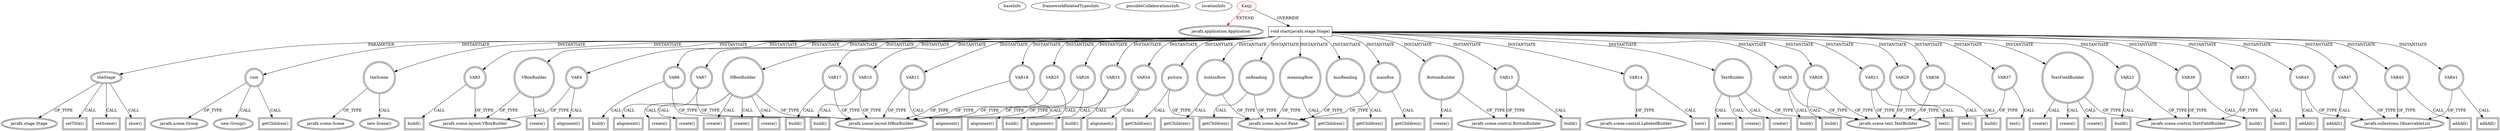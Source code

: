 digraph {
baseInfo[graphId=899,category="extension_graph",isAnonymous=false,possibleRelation=false]
frameworkRelatedTypesInfo[0="javafx.application.Application"]
possibleCollaborationsInfo[]
locationInfo[projectName="MattMatero-KanjiQuiz",filePath="/MattMatero-KanjiQuiz/KanjiQuiz-master/src/Kanji.java",contextSignature="Kanji",graphId="899"]
0[label="Kanji",vertexType="ROOT_CLIENT_CLASS_DECLARATION",isFrameworkType=false,color=red]
1[label="javafx.application.Application",vertexType="FRAMEWORK_CLASS_TYPE",isFrameworkType=true,peripheries=2]
2[label="void start(javafx.stage.Stage)",vertexType="OVERRIDING_METHOD_DECLARATION",isFrameworkType=false,shape=box]
3[label="theStage",vertexType="PARAMETER_DECLARATION",isFrameworkType=true,peripheries=2]
4[label="javafx.stage.Stage",vertexType="FRAMEWORK_CLASS_TYPE",isFrameworkType=true,peripheries=2]
6[label="root",vertexType="VARIABLE_EXPRESION",isFrameworkType=true,peripheries=2,shape=circle]
7[label="javafx.scene.Group",vertexType="FRAMEWORK_CLASS_TYPE",isFrameworkType=true,peripheries=2]
5[label="new Group()",vertexType="CONSTRUCTOR_CALL",isFrameworkType=true,peripheries=2]
9[label="theScene",vertexType="VARIABLE_EXPRESION",isFrameworkType=true,peripheries=2,shape=circle]
10[label="javafx.scene.Scene",vertexType="FRAMEWORK_CLASS_TYPE",isFrameworkType=true,peripheries=2]
8[label="new Scene()",vertexType="CONSTRUCTOR_CALL",isFrameworkType=true,peripheries=2]
12[label="setTitle()",vertexType="INSIDE_CALL",isFrameworkType=true,peripheries=2,shape=box]
13[label="VAR3",vertexType="VARIABLE_EXPRESION",isFrameworkType=true,peripheries=2,shape=circle]
15[label="javafx.scene.layout.VBoxBuilder",vertexType="FRAMEWORK_CLASS_TYPE",isFrameworkType=true,peripheries=2]
14[label="build()",vertexType="INSIDE_CALL",isFrameworkType=true,peripheries=2,shape=box]
16[label="VAR4",vertexType="VARIABLE_EXPRESION",isFrameworkType=true,peripheries=2,shape=circle]
17[label="alignment()",vertexType="INSIDE_CALL",isFrameworkType=true,peripheries=2,shape=box]
19[label="VBoxBuilder",vertexType="VARIABLE_EXPRESION",isFrameworkType=true,peripheries=2,shape=circle]
20[label="create()",vertexType="INSIDE_CALL",isFrameworkType=true,peripheries=2,shape=box]
22[label="VAR6",vertexType="VARIABLE_EXPRESION",isFrameworkType=true,peripheries=2,shape=circle]
24[label="javafx.scene.layout.HBoxBuilder",vertexType="FRAMEWORK_CLASS_TYPE",isFrameworkType=true,peripheries=2]
23[label="build()",vertexType="INSIDE_CALL",isFrameworkType=true,peripheries=2,shape=box]
25[label="VAR7",vertexType="VARIABLE_EXPRESION",isFrameworkType=true,peripheries=2,shape=circle]
26[label="alignment()",vertexType="INSIDE_CALL",isFrameworkType=true,peripheries=2,shape=box]
28[label="HBoxBuilder",vertexType="VARIABLE_EXPRESION",isFrameworkType=true,peripheries=2,shape=circle]
29[label="create()",vertexType="INSIDE_CALL",isFrameworkType=true,peripheries=2,shape=box]
31[label="picture",vertexType="VARIABLE_EXPRESION",isFrameworkType=true,peripheries=2,shape=circle]
33[label="javafx.scene.layout.Pane",vertexType="FRAMEWORK_CLASS_TYPE",isFrameworkType=true,peripheries=2]
32[label="getChildren()",vertexType="INSIDE_CALL",isFrameworkType=true,peripheries=2,shape=box]
34[label="VAR10",vertexType="VARIABLE_EXPRESION",isFrameworkType=true,peripheries=2,shape=circle]
35[label="build()",vertexType="INSIDE_CALL",isFrameworkType=true,peripheries=2,shape=box]
37[label="VAR11",vertexType="VARIABLE_EXPRESION",isFrameworkType=true,peripheries=2,shape=circle]
38[label="alignment()",vertexType="INSIDE_CALL",isFrameworkType=true,peripheries=2,shape=box]
41[label="create()",vertexType="INSIDE_CALL",isFrameworkType=true,peripheries=2,shape=box]
42[label="VAR13",vertexType="VARIABLE_EXPRESION",isFrameworkType=true,peripheries=2,shape=circle]
44[label="javafx.scene.control.ButtonBuilder",vertexType="FRAMEWORK_CLASS_TYPE",isFrameworkType=true,peripheries=2]
43[label="build()",vertexType="INSIDE_CALL",isFrameworkType=true,peripheries=2,shape=box]
45[label="VAR14",vertexType="VARIABLE_EXPRESION",isFrameworkType=true,peripheries=2,shape=circle]
47[label="javafx.scene.control.LabeledBuilder",vertexType="FRAMEWORK_CLASS_TYPE",isFrameworkType=true,peripheries=2]
46[label="text()",vertexType="INSIDE_CALL",isFrameworkType=true,peripheries=2,shape=box]
48[label="ButtonBuilder",vertexType="VARIABLE_EXPRESION",isFrameworkType=true,peripheries=2,shape=circle]
49[label="create()",vertexType="INSIDE_CALL",isFrameworkType=true,peripheries=2,shape=box]
51[label="buttonRow",vertexType="VARIABLE_EXPRESION",isFrameworkType=true,peripheries=2,shape=circle]
52[label="getChildren()",vertexType="INSIDE_CALL",isFrameworkType=true,peripheries=2,shape=box]
54[label="VAR17",vertexType="VARIABLE_EXPRESION",isFrameworkType=true,peripheries=2,shape=circle]
55[label="build()",vertexType="INSIDE_CALL",isFrameworkType=true,peripheries=2,shape=box]
57[label="VAR18",vertexType="VARIABLE_EXPRESION",isFrameworkType=true,peripheries=2,shape=circle]
58[label="alignment()",vertexType="INSIDE_CALL",isFrameworkType=true,peripheries=2,shape=box]
61[label="create()",vertexType="INSIDE_CALL",isFrameworkType=true,peripheries=2,shape=box]
62[label="VAR20",vertexType="VARIABLE_EXPRESION",isFrameworkType=true,peripheries=2,shape=circle]
64[label="javafx.scene.text.TextBuilder",vertexType="FRAMEWORK_CLASS_TYPE",isFrameworkType=true,peripheries=2]
63[label="build()",vertexType="INSIDE_CALL",isFrameworkType=true,peripheries=2,shape=box]
65[label="VAR21",vertexType="VARIABLE_EXPRESION",isFrameworkType=true,peripheries=2,shape=circle]
66[label="text()",vertexType="INSIDE_CALL",isFrameworkType=true,peripheries=2,shape=box]
68[label="TextBuilder",vertexType="VARIABLE_EXPRESION",isFrameworkType=true,peripheries=2,shape=circle]
69[label="create()",vertexType="INSIDE_CALL",isFrameworkType=true,peripheries=2,shape=box]
71[label="VAR23",vertexType="VARIABLE_EXPRESION",isFrameworkType=true,peripheries=2,shape=circle]
73[label="javafx.scene.control.TextFieldBuilder",vertexType="FRAMEWORK_CLASS_TYPE",isFrameworkType=true,peripheries=2]
72[label="build()",vertexType="INSIDE_CALL",isFrameworkType=true,peripheries=2,shape=box]
74[label="TextFieldBuilder",vertexType="VARIABLE_EXPRESION",isFrameworkType=true,peripheries=2,shape=circle]
75[label="create()",vertexType="INSIDE_CALL",isFrameworkType=true,peripheries=2,shape=box]
77[label="VAR25",vertexType="VARIABLE_EXPRESION",isFrameworkType=true,peripheries=2,shape=circle]
78[label="build()",vertexType="INSIDE_CALL",isFrameworkType=true,peripheries=2,shape=box]
80[label="VAR26",vertexType="VARIABLE_EXPRESION",isFrameworkType=true,peripheries=2,shape=circle]
81[label="alignment()",vertexType="INSIDE_CALL",isFrameworkType=true,peripheries=2,shape=box]
84[label="create()",vertexType="INSIDE_CALL",isFrameworkType=true,peripheries=2,shape=box]
85[label="VAR28",vertexType="VARIABLE_EXPRESION",isFrameworkType=true,peripheries=2,shape=circle]
86[label="build()",vertexType="INSIDE_CALL",isFrameworkType=true,peripheries=2,shape=box]
88[label="VAR29",vertexType="VARIABLE_EXPRESION",isFrameworkType=true,peripheries=2,shape=circle]
89[label="text()",vertexType="INSIDE_CALL",isFrameworkType=true,peripheries=2,shape=box]
92[label="create()",vertexType="INSIDE_CALL",isFrameworkType=true,peripheries=2,shape=box]
93[label="VAR31",vertexType="VARIABLE_EXPRESION",isFrameworkType=true,peripheries=2,shape=circle]
94[label="build()",vertexType="INSIDE_CALL",isFrameworkType=true,peripheries=2,shape=box]
97[label="create()",vertexType="INSIDE_CALL",isFrameworkType=true,peripheries=2,shape=box]
98[label="VAR33",vertexType="VARIABLE_EXPRESION",isFrameworkType=true,peripheries=2,shape=circle]
99[label="build()",vertexType="INSIDE_CALL",isFrameworkType=true,peripheries=2,shape=box]
101[label="VAR34",vertexType="VARIABLE_EXPRESION",isFrameworkType=true,peripheries=2,shape=circle]
102[label="alignment()",vertexType="INSIDE_CALL",isFrameworkType=true,peripheries=2,shape=box]
105[label="create()",vertexType="INSIDE_CALL",isFrameworkType=true,peripheries=2,shape=box]
106[label="VAR36",vertexType="VARIABLE_EXPRESION",isFrameworkType=true,peripheries=2,shape=circle]
107[label="build()",vertexType="INSIDE_CALL",isFrameworkType=true,peripheries=2,shape=box]
109[label="VAR37",vertexType="VARIABLE_EXPRESION",isFrameworkType=true,peripheries=2,shape=circle]
110[label="text()",vertexType="INSIDE_CALL",isFrameworkType=true,peripheries=2,shape=box]
113[label="create()",vertexType="INSIDE_CALL",isFrameworkType=true,peripheries=2,shape=box]
114[label="VAR39",vertexType="VARIABLE_EXPRESION",isFrameworkType=true,peripheries=2,shape=circle]
115[label="build()",vertexType="INSIDE_CALL",isFrameworkType=true,peripheries=2,shape=box]
118[label="create()",vertexType="INSIDE_CALL",isFrameworkType=true,peripheries=2,shape=box]
119[label="VAR41",vertexType="VARIABLE_EXPRESION",isFrameworkType=true,peripheries=2,shape=circle]
121[label="javafx.collections.ObservableList",vertexType="FRAMEWORK_INTERFACE_TYPE",isFrameworkType=true,peripheries=2]
120[label="addAll()",vertexType="INSIDE_CALL",isFrameworkType=true,peripheries=2,shape=box]
122[label="meaningRow",vertexType="VARIABLE_EXPRESION",isFrameworkType=true,peripheries=2,shape=circle]
123[label="getChildren()",vertexType="INSIDE_CALL",isFrameworkType=true,peripheries=2,shape=box]
125[label="VAR43",vertexType="VARIABLE_EXPRESION",isFrameworkType=true,peripheries=2,shape=circle]
126[label="addAll()",vertexType="INSIDE_CALL",isFrameworkType=true,peripheries=2,shape=box]
128[label="onReading",vertexType="VARIABLE_EXPRESION",isFrameworkType=true,peripheries=2,shape=circle]
129[label="getChildren()",vertexType="INSIDE_CALL",isFrameworkType=true,peripheries=2,shape=box]
131[label="VAR45",vertexType="VARIABLE_EXPRESION",isFrameworkType=true,peripheries=2,shape=circle]
132[label="addAll()",vertexType="INSIDE_CALL",isFrameworkType=true,peripheries=2,shape=box]
134[label="kunReading",vertexType="VARIABLE_EXPRESION",isFrameworkType=true,peripheries=2,shape=circle]
135[label="getChildren()",vertexType="INSIDE_CALL",isFrameworkType=true,peripheries=2,shape=box]
137[label="VAR47",vertexType="VARIABLE_EXPRESION",isFrameworkType=true,peripheries=2,shape=circle]
138[label="addAll()",vertexType="INSIDE_CALL",isFrameworkType=true,peripheries=2,shape=box]
140[label="mainBox",vertexType="VARIABLE_EXPRESION",isFrameworkType=true,peripheries=2,shape=circle]
141[label="getChildren()",vertexType="INSIDE_CALL",isFrameworkType=true,peripheries=2,shape=box]
144[label="getChildren()",vertexType="INSIDE_CALL",isFrameworkType=true,peripheries=2,shape=box]
146[label="setScene()",vertexType="INSIDE_CALL",isFrameworkType=true,peripheries=2,shape=box]
148[label="show()",vertexType="INSIDE_CALL",isFrameworkType=true,peripheries=2,shape=box]
0->1[label="EXTEND",color=red]
0->2[label="OVERRIDE"]
3->4[label="OF_TYPE"]
2->3[label="PARAMETER"]
2->6[label="INSTANTIATE"]
6->7[label="OF_TYPE"]
6->5[label="CALL"]
2->9[label="INSTANTIATE"]
9->10[label="OF_TYPE"]
9->8[label="CALL"]
3->12[label="CALL"]
2->13[label="INSTANTIATE"]
13->15[label="OF_TYPE"]
13->14[label="CALL"]
2->16[label="INSTANTIATE"]
16->15[label="OF_TYPE"]
16->17[label="CALL"]
2->19[label="INSTANTIATE"]
19->15[label="OF_TYPE"]
19->20[label="CALL"]
2->22[label="INSTANTIATE"]
22->24[label="OF_TYPE"]
22->23[label="CALL"]
2->25[label="INSTANTIATE"]
25->24[label="OF_TYPE"]
25->26[label="CALL"]
2->28[label="INSTANTIATE"]
28->24[label="OF_TYPE"]
28->29[label="CALL"]
2->31[label="INSTANTIATE"]
31->33[label="OF_TYPE"]
31->32[label="CALL"]
2->34[label="INSTANTIATE"]
34->24[label="OF_TYPE"]
34->35[label="CALL"]
2->37[label="INSTANTIATE"]
37->24[label="OF_TYPE"]
37->38[label="CALL"]
28->41[label="CALL"]
2->42[label="INSTANTIATE"]
42->44[label="OF_TYPE"]
42->43[label="CALL"]
2->45[label="INSTANTIATE"]
45->47[label="OF_TYPE"]
45->46[label="CALL"]
2->48[label="INSTANTIATE"]
48->44[label="OF_TYPE"]
48->49[label="CALL"]
2->51[label="INSTANTIATE"]
51->33[label="OF_TYPE"]
51->52[label="CALL"]
2->54[label="INSTANTIATE"]
54->24[label="OF_TYPE"]
54->55[label="CALL"]
2->57[label="INSTANTIATE"]
57->24[label="OF_TYPE"]
57->58[label="CALL"]
28->61[label="CALL"]
2->62[label="INSTANTIATE"]
62->64[label="OF_TYPE"]
62->63[label="CALL"]
2->65[label="INSTANTIATE"]
65->64[label="OF_TYPE"]
65->66[label="CALL"]
2->68[label="INSTANTIATE"]
68->64[label="OF_TYPE"]
68->69[label="CALL"]
2->71[label="INSTANTIATE"]
71->73[label="OF_TYPE"]
71->72[label="CALL"]
2->74[label="INSTANTIATE"]
74->73[label="OF_TYPE"]
74->75[label="CALL"]
2->77[label="INSTANTIATE"]
77->24[label="OF_TYPE"]
77->78[label="CALL"]
2->80[label="INSTANTIATE"]
80->24[label="OF_TYPE"]
80->81[label="CALL"]
28->84[label="CALL"]
2->85[label="INSTANTIATE"]
85->64[label="OF_TYPE"]
85->86[label="CALL"]
2->88[label="INSTANTIATE"]
88->64[label="OF_TYPE"]
88->89[label="CALL"]
68->92[label="CALL"]
2->93[label="INSTANTIATE"]
93->73[label="OF_TYPE"]
93->94[label="CALL"]
74->97[label="CALL"]
2->98[label="INSTANTIATE"]
98->24[label="OF_TYPE"]
98->99[label="CALL"]
2->101[label="INSTANTIATE"]
101->24[label="OF_TYPE"]
101->102[label="CALL"]
28->105[label="CALL"]
2->106[label="INSTANTIATE"]
106->64[label="OF_TYPE"]
106->107[label="CALL"]
2->109[label="INSTANTIATE"]
109->64[label="OF_TYPE"]
109->110[label="CALL"]
68->113[label="CALL"]
2->114[label="INSTANTIATE"]
114->73[label="OF_TYPE"]
114->115[label="CALL"]
74->118[label="CALL"]
2->119[label="INSTANTIATE"]
119->121[label="OF_TYPE"]
119->120[label="CALL"]
2->122[label="INSTANTIATE"]
122->33[label="OF_TYPE"]
122->123[label="CALL"]
2->125[label="INSTANTIATE"]
125->121[label="OF_TYPE"]
125->126[label="CALL"]
2->128[label="INSTANTIATE"]
128->33[label="OF_TYPE"]
128->129[label="CALL"]
2->131[label="INSTANTIATE"]
131->121[label="OF_TYPE"]
131->132[label="CALL"]
2->134[label="INSTANTIATE"]
134->33[label="OF_TYPE"]
134->135[label="CALL"]
2->137[label="INSTANTIATE"]
137->121[label="OF_TYPE"]
137->138[label="CALL"]
2->140[label="INSTANTIATE"]
140->33[label="OF_TYPE"]
140->141[label="CALL"]
6->144[label="CALL"]
3->146[label="CALL"]
3->148[label="CALL"]
}

